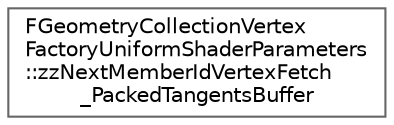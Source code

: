 digraph "Graphical Class Hierarchy"
{
 // INTERACTIVE_SVG=YES
 // LATEX_PDF_SIZE
  bgcolor="transparent";
  edge [fontname=Helvetica,fontsize=10,labelfontname=Helvetica,labelfontsize=10];
  node [fontname=Helvetica,fontsize=10,shape=box,height=0.2,width=0.4];
  rankdir="LR";
  Node0 [id="Node000000",label="FGeometryCollectionVertex\lFactoryUniformShaderParameters\l::zzNextMemberIdVertexFetch\l_PackedTangentsBuffer",height=0.2,width=0.4,color="grey40", fillcolor="white", style="filled",URL="$d6/d82/structFGeometryCollectionVertexFactoryUniformShaderParameters_1_1zzNextMemberIdVertexFetch__PackedTangentsBuffer.html",tooltip=" "];
}
